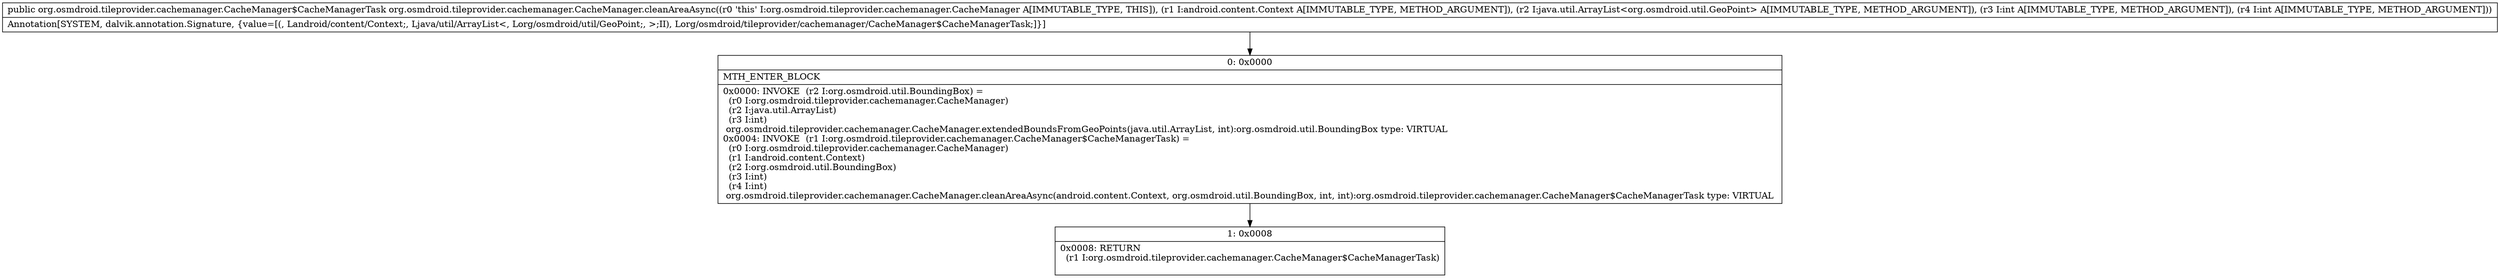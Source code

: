 digraph "CFG fororg.osmdroid.tileprovider.cachemanager.CacheManager.cleanAreaAsync(Landroid\/content\/Context;Ljava\/util\/ArrayList;II)Lorg\/osmdroid\/tileprovider\/cachemanager\/CacheManager$CacheManagerTask;" {
Node_0 [shape=record,label="{0\:\ 0x0000|MTH_ENTER_BLOCK\l|0x0000: INVOKE  (r2 I:org.osmdroid.util.BoundingBox) = \l  (r0 I:org.osmdroid.tileprovider.cachemanager.CacheManager)\l  (r2 I:java.util.ArrayList)\l  (r3 I:int)\l org.osmdroid.tileprovider.cachemanager.CacheManager.extendedBoundsFromGeoPoints(java.util.ArrayList, int):org.osmdroid.util.BoundingBox type: VIRTUAL \l0x0004: INVOKE  (r1 I:org.osmdroid.tileprovider.cachemanager.CacheManager$CacheManagerTask) = \l  (r0 I:org.osmdroid.tileprovider.cachemanager.CacheManager)\l  (r1 I:android.content.Context)\l  (r2 I:org.osmdroid.util.BoundingBox)\l  (r3 I:int)\l  (r4 I:int)\l org.osmdroid.tileprovider.cachemanager.CacheManager.cleanAreaAsync(android.content.Context, org.osmdroid.util.BoundingBox, int, int):org.osmdroid.tileprovider.cachemanager.CacheManager$CacheManagerTask type: VIRTUAL \l}"];
Node_1 [shape=record,label="{1\:\ 0x0008|0x0008: RETURN  \l  (r1 I:org.osmdroid.tileprovider.cachemanager.CacheManager$CacheManagerTask)\l \l}"];
MethodNode[shape=record,label="{public org.osmdroid.tileprovider.cachemanager.CacheManager$CacheManagerTask org.osmdroid.tileprovider.cachemanager.CacheManager.cleanAreaAsync((r0 'this' I:org.osmdroid.tileprovider.cachemanager.CacheManager A[IMMUTABLE_TYPE, THIS]), (r1 I:android.content.Context A[IMMUTABLE_TYPE, METHOD_ARGUMENT]), (r2 I:java.util.ArrayList\<org.osmdroid.util.GeoPoint\> A[IMMUTABLE_TYPE, METHOD_ARGUMENT]), (r3 I:int A[IMMUTABLE_TYPE, METHOD_ARGUMENT]), (r4 I:int A[IMMUTABLE_TYPE, METHOD_ARGUMENT]))  | Annotation[SYSTEM, dalvik.annotation.Signature, \{value=[(, Landroid\/content\/Context;, Ljava\/util\/ArrayList\<, Lorg\/osmdroid\/util\/GeoPoint;, \>;II), Lorg\/osmdroid\/tileprovider\/cachemanager\/CacheManager$CacheManagerTask;]\}]\l}"];
MethodNode -> Node_0;
Node_0 -> Node_1;
}

